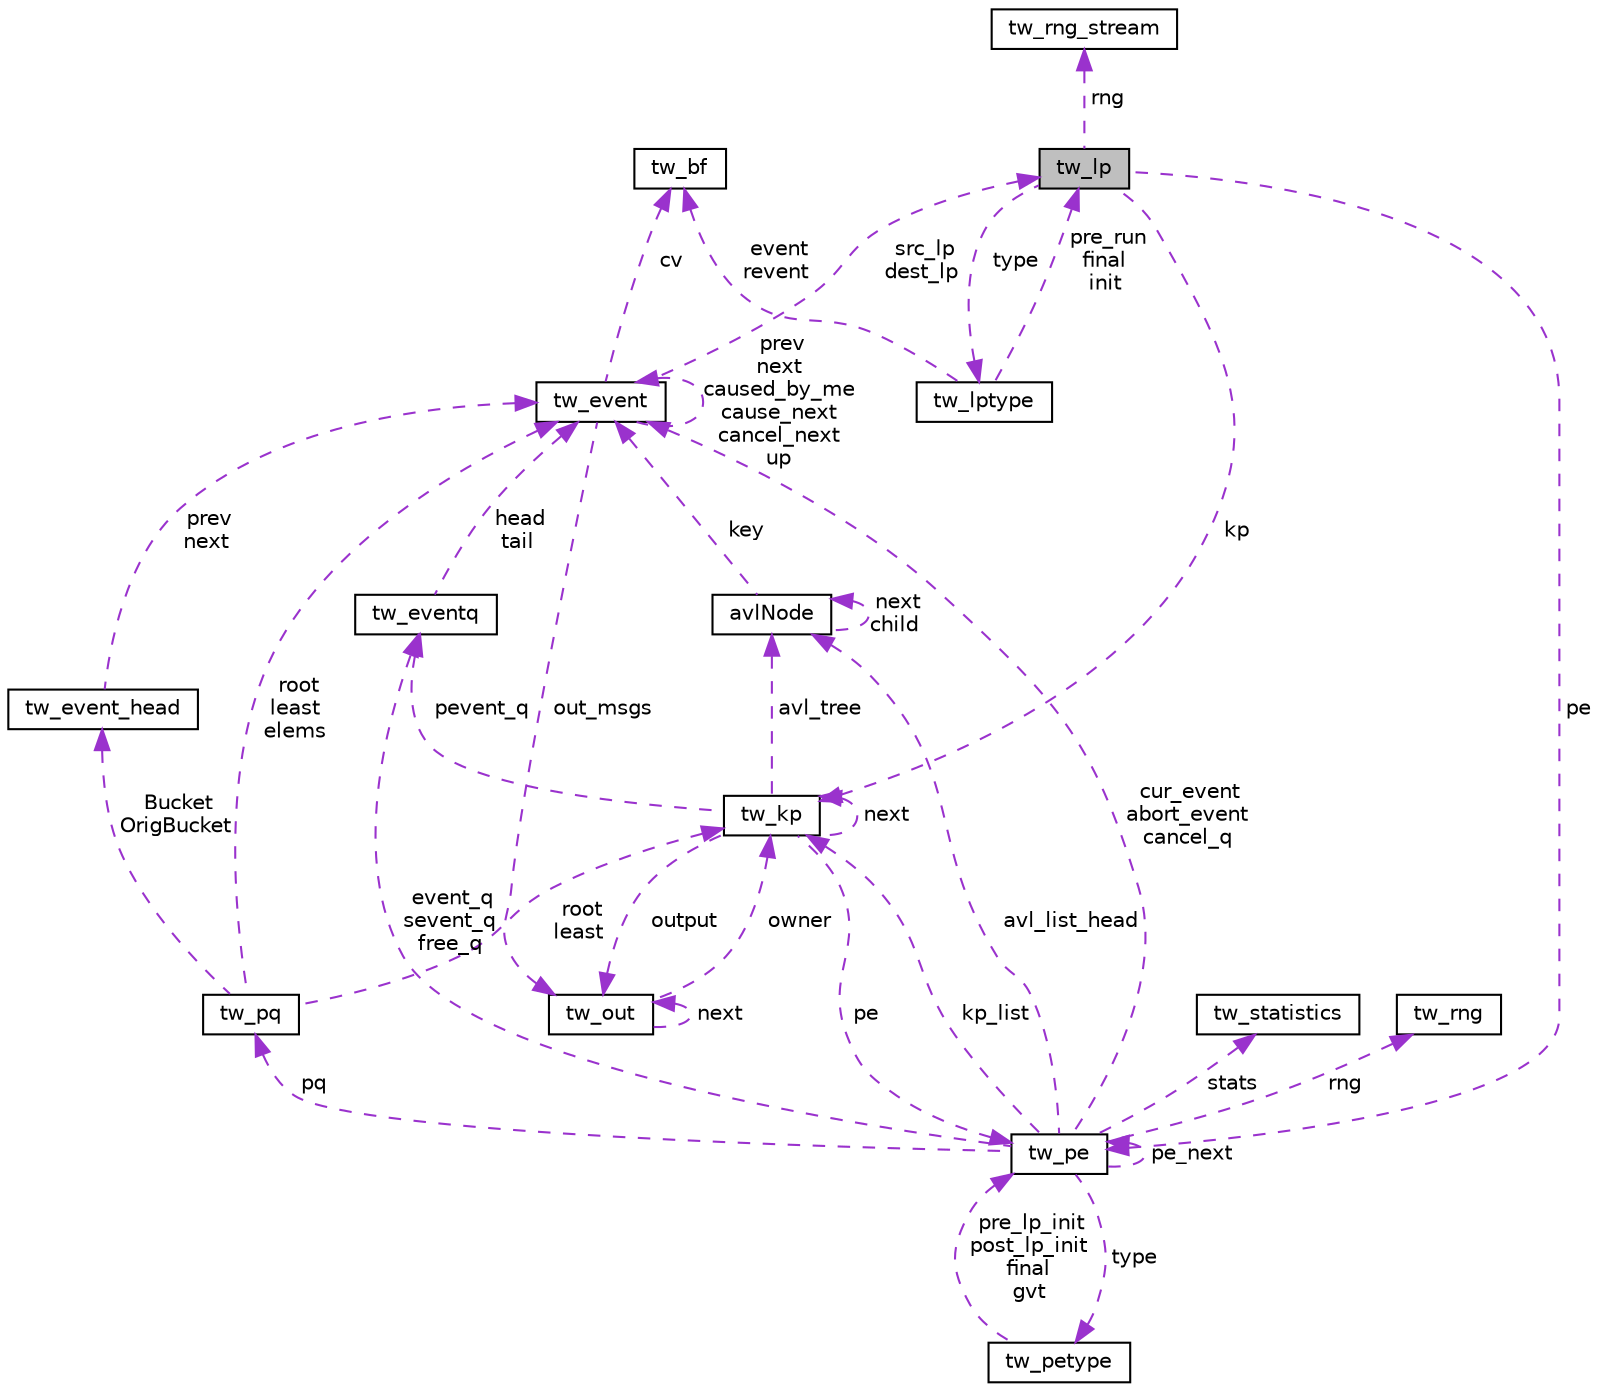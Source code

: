 digraph G
{
  edge [fontname="Helvetica",fontsize="10",labelfontname="Helvetica",labelfontsize="10"];
  node [fontname="Helvetica",fontsize="10",shape=record];
  Node1 [label="tw_lp",height=0.2,width=0.4,color="black", fillcolor="grey75", style="filled" fontcolor="black"];
  Node2 -> Node1 [dir="back",color="darkorchid3",fontsize="10",style="dashed",label=" rng" ,fontname="Helvetica"];
  Node2 [label="tw_rng_stream",height=0.2,width=0.4,color="black", fillcolor="white", style="filled",URL="$structtw__rng__stream.html"];
  Node3 -> Node1 [dir="back",color="darkorchid3",fontsize="10",style="dashed",label=" type" ,fontname="Helvetica"];
  Node3 [label="tw_lptype",height=0.2,width=0.4,color="black", fillcolor="white", style="filled",URL="$structtw__lptype.html",tooltip="Function Pointers for ROSS Event Handlers."];
  Node4 -> Node3 [dir="back",color="darkorchid3",fontsize="10",style="dashed",label=" event\nrevent" ,fontname="Helvetica"];
  Node4 [label="tw_bf",height=0.2,width=0.4,color="black", fillcolor="white", style="filled",URL="$structtw__bf.html",tooltip="Reverse Computation Bitfield."];
  Node1 -> Node3 [dir="back",color="darkorchid3",fontsize="10",style="dashed",label=" pre_run\nfinal\ninit" ,fontname="Helvetica"];
  Node5 -> Node1 [dir="back",color="darkorchid3",fontsize="10",style="dashed",label=" kp" ,fontname="Helvetica"];
  Node5 [label="tw_kp",height=0.2,width=0.4,color="black", fillcolor="white", style="filled",URL="$structtw__kp.html"];
  Node6 -> Node5 [dir="back",color="darkorchid3",fontsize="10",style="dashed",label=" pevent_q" ,fontname="Helvetica"];
  Node6 [label="tw_eventq",height=0.2,width=0.4,color="black", fillcolor="white", style="filled",URL="$structtw__eventq.html"];
  Node7 -> Node6 [dir="back",color="darkorchid3",fontsize="10",style="dashed",label=" head\ntail" ,fontname="Helvetica"];
  Node7 [label="tw_event",height=0.2,width=0.4,color="black", fillcolor="white", style="filled",URL="$structtw__event.html",tooltip="Event Stucture."];
  Node8 -> Node7 [dir="back",color="darkorchid3",fontsize="10",style="dashed",label=" out_msgs" ,fontname="Helvetica"];
  Node8 [label="tw_out",height=0.2,width=0.4,color="black", fillcolor="white", style="filled",URL="$structtw__out.html",tooltip="Rollback-aware output mechanism."];
  Node8 -> Node8 [dir="back",color="darkorchid3",fontsize="10",style="dashed",label=" next" ,fontname="Helvetica"];
  Node5 -> Node8 [dir="back",color="darkorchid3",fontsize="10",style="dashed",label=" owner" ,fontname="Helvetica"];
  Node1 -> Node7 [dir="back",color="darkorchid3",fontsize="10",style="dashed",label=" src_lp\ndest_lp" ,fontname="Helvetica"];
  Node4 -> Node7 [dir="back",color="darkorchid3",fontsize="10",style="dashed",label=" cv" ,fontname="Helvetica"];
  Node7 -> Node7 [dir="back",color="darkorchid3",fontsize="10",style="dashed",label=" prev\nnext\ncaused_by_me\ncause_next\ncancel_next\nup" ,fontname="Helvetica"];
  Node8 -> Node5 [dir="back",color="darkorchid3",fontsize="10",style="dashed",label=" output" ,fontname="Helvetica"];
  Node9 -> Node5 [dir="back",color="darkorchid3",fontsize="10",style="dashed",label=" avl_tree" ,fontname="Helvetica"];
  Node9 [label="avlNode",height=0.2,width=0.4,color="black", fillcolor="white", style="filled",URL="$structavlNode.html"];
  Node9 -> Node9 [dir="back",color="darkorchid3",fontsize="10",style="dashed",label=" next\nchild" ,fontname="Helvetica"];
  Node7 -> Node9 [dir="back",color="darkorchid3",fontsize="10",style="dashed",label=" key" ,fontname="Helvetica"];
  Node5 -> Node5 [dir="back",color="darkorchid3",fontsize="10",style="dashed",label=" next" ,fontname="Helvetica"];
  Node10 -> Node5 [dir="back",color="darkorchid3",fontsize="10",style="dashed",label=" pe" ,fontname="Helvetica"];
  Node10 [label="tw_pe",height=0.2,width=0.4,color="black", fillcolor="white", style="filled",URL="$structtw__pe.html",tooltip="Holds the entire PE state."];
  Node6 -> Node10 [dir="back",color="darkorchid3",fontsize="10",style="dashed",label=" event_q\nsevent_q\nfree_q" ,fontname="Helvetica"];
  Node11 -> Node10 [dir="back",color="darkorchid3",fontsize="10",style="dashed",label=" stats" ,fontname="Helvetica"];
  Node11 [label="tw_statistics",height=0.2,width=0.4,color="black", fillcolor="white", style="filled",URL="$structtw__statistics.html",tooltip="Statistics tallied over the duration of the simulation."];
  Node12 -> Node10 [dir="back",color="darkorchid3",fontsize="10",style="dashed",label=" type" ,fontname="Helvetica"];
  Node12 [label="tw_petype",height=0.2,width=0.4,color="black", fillcolor="white", style="filled",URL="$structtw__petype.html",tooltip="Virtual Functions for per PE ops."];
  Node10 -> Node12 [dir="back",color="darkorchid3",fontsize="10",style="dashed",label=" pre_lp_init\npost_lp_init\nfinal\ngvt" ,fontname="Helvetica"];
  Node9 -> Node10 [dir="back",color="darkorchid3",fontsize="10",style="dashed",label=" avl_list_head" ,fontname="Helvetica"];
  Node13 -> Node10 [dir="back",color="darkorchid3",fontsize="10",style="dashed",label=" pq" ,fontname="Helvetica"];
  Node13 [label="tw_pq",height=0.2,width=0.4,color="black", fillcolor="white", style="filled",URL="$structtw__pq.html"];
  Node14 -> Node13 [dir="back",color="darkorchid3",fontsize="10",style="dashed",label=" Bucket\nOrigBucket" ,fontname="Helvetica"];
  Node14 [label="tw_event_head",height=0.2,width=0.4,color="black", fillcolor="white", style="filled",URL="$structtw__event__head.html"];
  Node7 -> Node14 [dir="back",color="darkorchid3",fontsize="10",style="dashed",label=" prev\nnext" ,fontname="Helvetica"];
  Node7 -> Node13 [dir="back",color="darkorchid3",fontsize="10",style="dashed",label=" root\nleast\nelems" ,fontname="Helvetica"];
  Node5 -> Node13 [dir="back",color="darkorchid3",fontsize="10",style="dashed",label=" root\nleast" ,fontname="Helvetica"];
  Node7 -> Node10 [dir="back",color="darkorchid3",fontsize="10",style="dashed",label=" cur_event\nabort_event\ncancel_q" ,fontname="Helvetica"];
  Node5 -> Node10 [dir="back",color="darkorchid3",fontsize="10",style="dashed",label=" kp_list" ,fontname="Helvetica"];
  Node10 -> Node10 [dir="back",color="darkorchid3",fontsize="10",style="dashed",label=" pe_next" ,fontname="Helvetica"];
  Node15 -> Node10 [dir="back",color="darkorchid3",fontsize="10",style="dashed",label=" rng" ,fontname="Helvetica"];
  Node15 [label="tw_rng",height=0.2,width=0.4,color="black", fillcolor="white", style="filled",URL="$structtw__rng.html"];
  Node10 -> Node1 [dir="back",color="darkorchid3",fontsize="10",style="dashed",label=" pe" ,fontname="Helvetica"];
}
